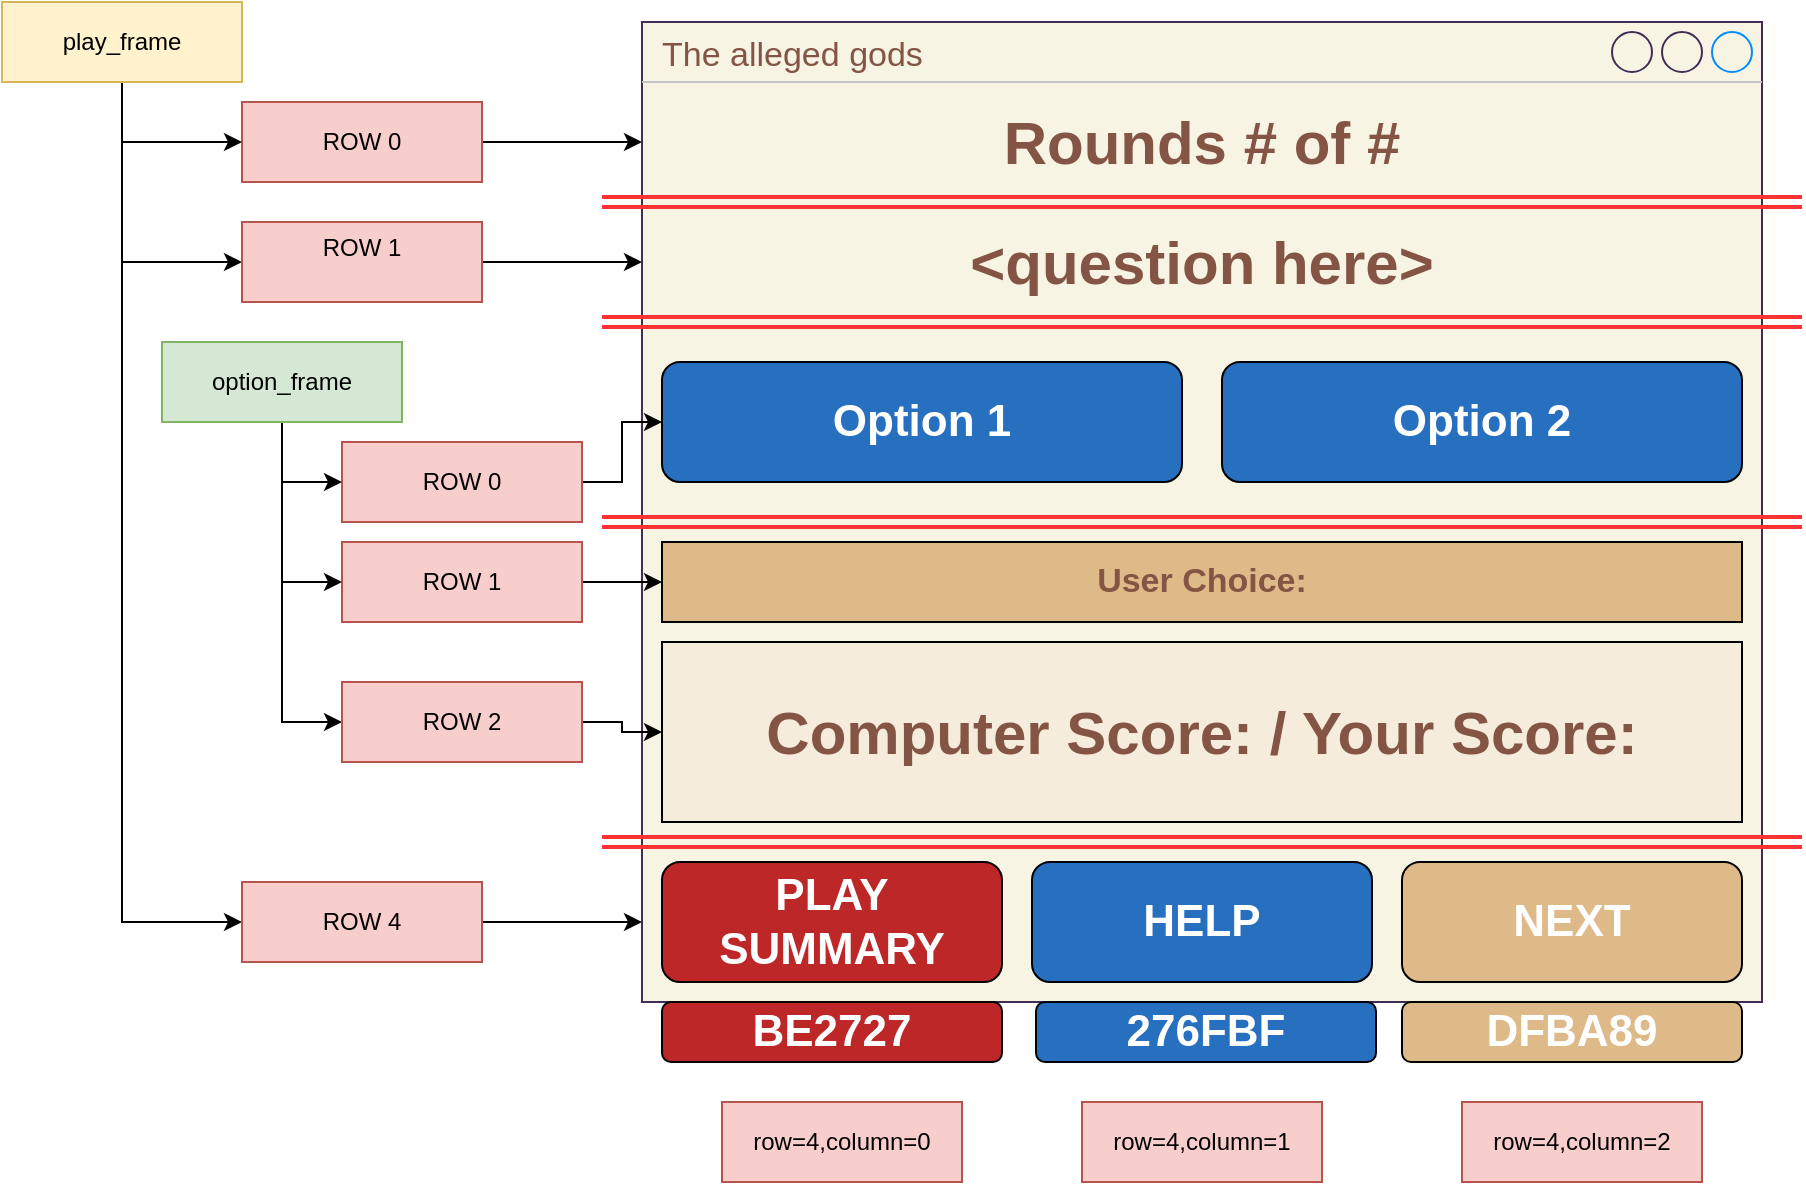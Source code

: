 <mxfile version="24.7.7">
  <diagram name="start GUI" id="iksDxQ5HEGY_t7do6rFN">
    <mxGraphModel dx="1434" dy="738" grid="1" gridSize="10" guides="1" tooltips="1" connect="1" arrows="1" fold="1" page="1" pageScale="1" pageWidth="850" pageHeight="1100" math="0" shadow="0">
      <root>
        <mxCell id="0" />
        <mxCell id="1" style="locked=1;" parent="0" />
        <mxCell id="JEiM4xDWkNpShPy7EBwu-5" value="&lt;font color=&quot;#845444&quot;&gt;The alleged gods&lt;/font&gt;" style="strokeWidth=1;shadow=0;dashed=0;align=center;html=1;shape=mxgraph.mockup.containers.window;align=left;verticalAlign=top;spacingLeft=8;strokeColor2=#008cff;strokeColor3=#c4c4c4;fontColor=#ffffff;mainText=;fontSize=17;labelBackgroundColor=none;whiteSpace=wrap;fillColor=#F8F4E4;strokeColor=#432D57;" parent="1" vertex="1">
          <mxGeometry x="400" y="70" width="560" height="490" as="geometry" />
        </mxCell>
        <mxCell id="JEiM4xDWkNpShPy7EBwu-6" value="Untitled Layer" style="" parent="0" />
        <mxCell id="JEiM4xDWkNpShPy7EBwu-8" value="" style="endArrow=none;html=1;rounded=0;strokeColor=#FF3333;shape=link;strokeWidth=2;" parent="JEiM4xDWkNpShPy7EBwu-6" edge="1">
          <mxGeometry width="50" height="50" relative="1" as="geometry">
            <mxPoint x="380" y="220" as="sourcePoint" />
            <mxPoint x="980" y="220" as="targetPoint" />
          </mxGeometry>
        </mxCell>
        <mxCell id="JEiM4xDWkNpShPy7EBwu-9" value="" style="endArrow=none;html=1;rounded=0;strokeColor=#FF3333;shape=link;strokeWidth=2;" parent="JEiM4xDWkNpShPy7EBwu-6" edge="1">
          <mxGeometry width="50" height="50" relative="1" as="geometry">
            <mxPoint x="380" y="480" as="sourcePoint" />
            <mxPoint x="980" y="480" as="targetPoint" />
          </mxGeometry>
        </mxCell>
        <mxCell id="brKPZrXSi54EyfQTI8ei-2" value="" style="endArrow=none;html=1;rounded=0;strokeColor=#FF3333;shape=link;strokeWidth=2;" parent="JEiM4xDWkNpShPy7EBwu-6" edge="1">
          <mxGeometry width="50" height="50" relative="1" as="geometry">
            <mxPoint x="380" y="160" as="sourcePoint" />
            <mxPoint x="980" y="160" as="targetPoint" />
          </mxGeometry>
        </mxCell>
        <mxCell id="brKPZrXSi54EyfQTI8ei-6" value="" style="endArrow=none;html=1;rounded=0;strokeColor=#FF3333;shape=link;strokeWidth=2;" parent="JEiM4xDWkNpShPy7EBwu-6" edge="1">
          <mxGeometry width="50" height="50" relative="1" as="geometry">
            <mxPoint x="380" y="320" as="sourcePoint" />
            <mxPoint x="980" y="320" as="targetPoint" />
          </mxGeometry>
        </mxCell>
        <mxCell id="iSBlDA8Mxaq1-SkoRNaC-2" value="&lt;b style=&quot;font-size: 17px;&quot;&gt;&lt;font color=&quot;#845444&quot; style=&quot;font-size: 17px;&quot;&gt;User Choice:&lt;/font&gt;&lt;/b&gt;" style="rounded=0;whiteSpace=wrap;html=1;fillColor=#DFBA89;fontColor=#ffffff;fontSize=17;" vertex="1" parent="JEiM4xDWkNpShPy7EBwu-6">
          <mxGeometry x="410" y="330" width="540" height="40" as="geometry" />
        </mxCell>
        <mxCell id="iSBlDA8Mxaq1-SkoRNaC-4" value="&lt;b&gt;&lt;font style=&quot;font-size: 30px;&quot; color=&quot;#845444&quot;&gt;Computer Score: / Your Score:&lt;/font&gt;&lt;/b&gt;" style="rounded=0;whiteSpace=wrap;html=1;fillColor=#F6ECDB;fontColor=#ffffff;" vertex="1" parent="JEiM4xDWkNpShPy7EBwu-6">
          <mxGeometry x="410" y="380" width="540" height="90" as="geometry" />
        </mxCell>
        <mxCell id="iSBlDA8Mxaq1-SkoRNaC-18" style="edgeStyle=orthogonalEdgeStyle;rounded=0;orthogonalLoop=1;jettySize=auto;html=1;exitX=1;exitY=0.5;exitDx=0;exitDy=0;entryX=0;entryY=0.5;entryDx=0;entryDy=0;" edge="1" parent="JEiM4xDWkNpShPy7EBwu-6" source="iSBlDA8Mxaq1-SkoRNaC-5" target="iSBlDA8Mxaq1-SkoRNaC-4">
          <mxGeometry relative="1" as="geometry" />
        </mxCell>
        <mxCell id="iSBlDA8Mxaq1-SkoRNaC-19" style="edgeStyle=orthogonalEdgeStyle;rounded=0;orthogonalLoop=1;jettySize=auto;html=1;exitX=1;exitY=0.5;exitDx=0;exitDy=0;entryX=0;entryY=0.5;entryDx=0;entryDy=0;" edge="1" parent="JEiM4xDWkNpShPy7EBwu-6" source="pC1RuJ3U9QiAjzZkFF1L-12" target="iSBlDA8Mxaq1-SkoRNaC-2">
          <mxGeometry relative="1" as="geometry" />
        </mxCell>
        <mxCell id="iSBlDA8Mxaq1-SkoRNaC-20" style="edgeStyle=orthogonalEdgeStyle;rounded=0;orthogonalLoop=1;jettySize=auto;html=1;exitX=1;exitY=0.5;exitDx=0;exitDy=0;entryX=0;entryY=0.5;entryDx=0;entryDy=0;" edge="1" parent="JEiM4xDWkNpShPy7EBwu-6" source="pC1RuJ3U9QiAjzZkFF1L-11" target="brKPZrXSi54EyfQTI8ei-8">
          <mxGeometry relative="1" as="geometry" />
        </mxCell>
        <mxCell id="XhFEnANj9DKwVtLJGlU8-2" value="Untitled Layer" style="" parent="0" />
        <mxCell id="brKPZrXSi54EyfQTI8ei-1" value="&lt;font color=&quot;#845444&quot;&gt;&lt;span style=&quot;font-size: 30px;&quot;&gt;&lt;b&gt;Rounds # of #&lt;/b&gt;&lt;/span&gt;&lt;/font&gt;" style="text;html=1;align=center;verticalAlign=middle;whiteSpace=wrap;rounded=0;fontColor=#FFFFFF;" parent="XhFEnANj9DKwVtLJGlU8-2" vertex="1">
          <mxGeometry x="410" y="100" width="540" height="60" as="geometry" />
        </mxCell>
        <mxCell id="brKPZrXSi54EyfQTI8ei-3" value="&lt;font color=&quot;#845444&quot;&gt;&lt;span style=&quot;font-size: 30px;&quot;&gt;&lt;b&gt;&amp;lt;question here&amp;gt;&lt;/b&gt;&lt;/span&gt;&lt;/font&gt;" style="text;html=1;align=center;verticalAlign=middle;whiteSpace=wrap;rounded=0;fontColor=#FFFFFF;" parent="XhFEnANj9DKwVtLJGlU8-2" vertex="1">
          <mxGeometry x="410" y="160" width="540" height="60" as="geometry" />
        </mxCell>
        <mxCell id="brKPZrXSi54EyfQTI8ei-8" value="Option 1" style="rounded=1;whiteSpace=wrap;html=1;fillColor=#276FBF;fontColor=#FFFFFF;fontStyle=1;fontSize=22;" parent="XhFEnANj9DKwVtLJGlU8-2" vertex="1">
          <mxGeometry x="410" y="240" width="260" height="60" as="geometry" />
        </mxCell>
        <mxCell id="pC1RuJ3U9QiAjzZkFF1L-2" value="PLAY SUMMARY" style="rounded=1;whiteSpace=wrap;html=1;fillColor=#be2727;fontColor=#FFFFFF;fontStyle=1;fontSize=22;" parent="XhFEnANj9DKwVtLJGlU8-2" vertex="1">
          <mxGeometry x="410" y="490" width="170" height="60" as="geometry" />
        </mxCell>
        <mxCell id="pC1RuJ3U9QiAjzZkFF1L-3" value="HELP" style="rounded=1;whiteSpace=wrap;html=1;fillColor=#276FBF;fontColor=#FFFFFF;fontStyle=1;fontSize=22;" parent="XhFEnANj9DKwVtLJGlU8-2" vertex="1">
          <mxGeometry x="595" y="490" width="170" height="60" as="geometry" />
        </mxCell>
        <mxCell id="pC1RuJ3U9QiAjzZkFF1L-4" value="NEXT" style="rounded=1;whiteSpace=wrap;html=1;fillColor=#DFBA89;fontColor=#FFFFFF;fontStyle=1;fontSize=22;" parent="XhFEnANj9DKwVtLJGlU8-2" vertex="1">
          <mxGeometry x="780" y="490" width="170" height="60" as="geometry" />
        </mxCell>
        <mxCell id="pC1RuJ3U9QiAjzZkFF1L-18" value="BE2727" style="rounded=1;whiteSpace=wrap;html=1;fillColor=#BE2727;fontColor=#FFFFFF;fontStyle=1;fontSize=22;" parent="XhFEnANj9DKwVtLJGlU8-2" vertex="1">
          <mxGeometry x="410" y="560" width="170" height="30" as="geometry" />
        </mxCell>
        <mxCell id="pC1RuJ3U9QiAjzZkFF1L-19" value="276FBF" style="rounded=1;whiteSpace=wrap;html=1;fillColor=#276FBF;fontColor=#FFFFFF;fontStyle=1;fontSize=22;" parent="XhFEnANj9DKwVtLJGlU8-2" vertex="1">
          <mxGeometry x="597" y="560" width="170" height="30" as="geometry" />
        </mxCell>
        <mxCell id="pC1RuJ3U9QiAjzZkFF1L-21" value="DFBA89" style="rounded=1;whiteSpace=wrap;html=1;fillColor=#DFBA89;fontColor=#FFFFFF;fontStyle=1;fontSize=22;" parent="XhFEnANj9DKwVtLJGlU8-2" vertex="1">
          <mxGeometry x="780" y="560" width="170" height="30" as="geometry" />
        </mxCell>
        <mxCell id="iSBlDA8Mxaq1-SkoRNaC-1" value="Option 2" style="rounded=1;whiteSpace=wrap;html=1;fillColor=#276FBF;fontColor=#FFFFFF;fontStyle=1;fontSize=22;" vertex="1" parent="XhFEnANj9DKwVtLJGlU8-2">
          <mxGeometry x="690" y="240" width="260" height="60" as="geometry" />
        </mxCell>
        <mxCell id="XhFEnANj9DKwVtLJGlU8-17" value="Untitled Layer" style="" parent="0" />
        <mxCell id="l0HrfNPzoSizOLaQtWFR-5" value="Untitled Layer" parent="0" />
        <mxCell id="iSBlDA8Mxaq1-SkoRNaC-8" style="edgeStyle=orthogonalEdgeStyle;rounded=0;orthogonalLoop=1;jettySize=auto;html=1;" edge="1" parent="l0HrfNPzoSizOLaQtWFR-5" source="pC1RuJ3U9QiAjzZkFF1L-7">
          <mxGeometry relative="1" as="geometry">
            <mxPoint x="400" y="130" as="targetPoint" />
          </mxGeometry>
        </mxCell>
        <mxCell id="pC1RuJ3U9QiAjzZkFF1L-7" value="ROW 0" style="rounded=0;whiteSpace=wrap;html=1;fillColor=#f8cecc;strokeColor=#b85450;" parent="l0HrfNPzoSizOLaQtWFR-5" vertex="1">
          <mxGeometry x="200" y="110" width="120" height="40" as="geometry" />
        </mxCell>
        <mxCell id="iSBlDA8Mxaq1-SkoRNaC-10" style="edgeStyle=orthogonalEdgeStyle;rounded=0;orthogonalLoop=1;jettySize=auto;html=1;exitX=0.5;exitY=1;exitDx=0;exitDy=0;entryX=0;entryY=0.5;entryDx=0;entryDy=0;" edge="1" parent="l0HrfNPzoSizOLaQtWFR-5" source="pC1RuJ3U9QiAjzZkFF1L-8" target="pC1RuJ3U9QiAjzZkFF1L-7">
          <mxGeometry relative="1" as="geometry" />
        </mxCell>
        <mxCell id="iSBlDA8Mxaq1-SkoRNaC-13" style="edgeStyle=orthogonalEdgeStyle;rounded=0;orthogonalLoop=1;jettySize=auto;html=1;exitX=0.5;exitY=1;exitDx=0;exitDy=0;entryX=0;entryY=0.5;entryDx=0;entryDy=0;" edge="1" parent="l0HrfNPzoSizOLaQtWFR-5" source="pC1RuJ3U9QiAjzZkFF1L-8" target="pC1RuJ3U9QiAjzZkFF1L-10">
          <mxGeometry relative="1" as="geometry" />
        </mxCell>
        <mxCell id="iSBlDA8Mxaq1-SkoRNaC-14" style="edgeStyle=orthogonalEdgeStyle;rounded=0;orthogonalLoop=1;jettySize=auto;html=1;exitX=0.5;exitY=1;exitDx=0;exitDy=0;entryX=0;entryY=0.5;entryDx=0;entryDy=0;" edge="1" parent="l0HrfNPzoSizOLaQtWFR-5" source="pC1RuJ3U9QiAjzZkFF1L-8" target="pC1RuJ3U9QiAjzZkFF1L-13">
          <mxGeometry relative="1" as="geometry" />
        </mxCell>
        <mxCell id="pC1RuJ3U9QiAjzZkFF1L-8" value="play_frame" style="rounded=0;whiteSpace=wrap;html=1;fillColor=#fff2cc;strokeColor=#d6b656;" parent="l0HrfNPzoSizOLaQtWFR-5" vertex="1">
          <mxGeometry x="80" y="60" width="120" height="40" as="geometry" />
        </mxCell>
        <mxCell id="iSBlDA8Mxaq1-SkoRNaC-7" style="edgeStyle=orthogonalEdgeStyle;rounded=0;orthogonalLoop=1;jettySize=auto;html=1;exitX=1;exitY=0.5;exitDx=0;exitDy=0;" edge="1" parent="l0HrfNPzoSizOLaQtWFR-5" source="pC1RuJ3U9QiAjzZkFF1L-10">
          <mxGeometry relative="1" as="geometry">
            <mxPoint x="400" y="190" as="targetPoint" />
          </mxGeometry>
        </mxCell>
        <mxCell id="pC1RuJ3U9QiAjzZkFF1L-10" value="ROW&amp;nbsp;&lt;span style=&quot;background-color: initial;&quot;&gt;1&lt;/span&gt;&lt;div&gt;&lt;div&gt;&lt;br&gt;&lt;/div&gt;&lt;/div&gt;" style="rounded=0;whiteSpace=wrap;html=1;fillColor=#f8cecc;strokeColor=#b85450;" parent="l0HrfNPzoSizOLaQtWFR-5" vertex="1">
          <mxGeometry x="200" y="170" width="120" height="40" as="geometry" />
        </mxCell>
        <mxCell id="pC1RuJ3U9QiAjzZkFF1L-11" value="ROW 0" style="rounded=0;whiteSpace=wrap;html=1;fillColor=#f8cecc;strokeColor=#b85450;" parent="l0HrfNPzoSizOLaQtWFR-5" vertex="1">
          <mxGeometry x="250" y="280" width="120" height="40" as="geometry" />
        </mxCell>
        <mxCell id="pC1RuJ3U9QiAjzZkFF1L-12" value="ROW 1" style="rounded=0;whiteSpace=wrap;html=1;fillColor=#f8cecc;strokeColor=#b85450;" parent="l0HrfNPzoSizOLaQtWFR-5" vertex="1">
          <mxGeometry x="250" y="330" width="120" height="40" as="geometry" />
        </mxCell>
        <mxCell id="iSBlDA8Mxaq1-SkoRNaC-6" style="edgeStyle=orthogonalEdgeStyle;rounded=0;orthogonalLoop=1;jettySize=auto;html=1;exitX=1;exitY=0.5;exitDx=0;exitDy=0;" edge="1" parent="l0HrfNPzoSizOLaQtWFR-5" source="pC1RuJ3U9QiAjzZkFF1L-13">
          <mxGeometry relative="1" as="geometry">
            <mxPoint x="400" y="520" as="targetPoint" />
          </mxGeometry>
        </mxCell>
        <mxCell id="pC1RuJ3U9QiAjzZkFF1L-13" value="ROW 4" style="rounded=0;whiteSpace=wrap;html=1;fillColor=#f8cecc;strokeColor=#b85450;" parent="l0HrfNPzoSizOLaQtWFR-5" vertex="1">
          <mxGeometry x="200" y="500" width="120" height="40" as="geometry" />
        </mxCell>
        <mxCell id="pC1RuJ3U9QiAjzZkFF1L-14" value="row=4,column=0" style="rounded=0;whiteSpace=wrap;html=1;fillColor=#f8cecc;strokeColor=#b85450;" parent="l0HrfNPzoSizOLaQtWFR-5" vertex="1">
          <mxGeometry x="440" y="610" width="120" height="40" as="geometry" />
        </mxCell>
        <mxCell id="pC1RuJ3U9QiAjzZkFF1L-15" value="row=4,column=2" style="rounded=0;whiteSpace=wrap;html=1;fillColor=#f8cecc;strokeColor=#b85450;" parent="l0HrfNPzoSizOLaQtWFR-5" vertex="1">
          <mxGeometry x="810" y="610" width="120" height="40" as="geometry" />
        </mxCell>
        <mxCell id="pC1RuJ3U9QiAjzZkFF1L-16" value="row=4,column=1" style="rounded=0;whiteSpace=wrap;html=1;fillColor=#f8cecc;strokeColor=#b85450;" parent="l0HrfNPzoSizOLaQtWFR-5" vertex="1">
          <mxGeometry x="620" y="610" width="120" height="40" as="geometry" />
        </mxCell>
        <mxCell id="pC1RuJ3U9QiAjzZkFF1L-17" style="edgeStyle=orthogonalEdgeStyle;rounded=0;orthogonalLoop=1;jettySize=auto;html=1;exitX=0.5;exitY=1;exitDx=0;exitDy=0;" parent="l0HrfNPzoSizOLaQtWFR-5" source="pC1RuJ3U9QiAjzZkFF1L-14" target="pC1RuJ3U9QiAjzZkFF1L-14" edge="1">
          <mxGeometry relative="1" as="geometry" />
        </mxCell>
        <mxCell id="iSBlDA8Mxaq1-SkoRNaC-12" style="edgeStyle=orthogonalEdgeStyle;rounded=0;orthogonalLoop=1;jettySize=auto;html=1;exitX=0.5;exitY=1;exitDx=0;exitDy=0;entryX=0;entryY=0.5;entryDx=0;entryDy=0;" edge="1" parent="l0HrfNPzoSizOLaQtWFR-5" source="iSBlDA8Mxaq1-SkoRNaC-3" target="pC1RuJ3U9QiAjzZkFF1L-12">
          <mxGeometry relative="1" as="geometry" />
        </mxCell>
        <mxCell id="iSBlDA8Mxaq1-SkoRNaC-15" style="edgeStyle=orthogonalEdgeStyle;rounded=0;orthogonalLoop=1;jettySize=auto;html=1;exitX=0.5;exitY=1;exitDx=0;exitDy=0;entryX=0;entryY=0.5;entryDx=0;entryDy=0;" edge="1" parent="l0HrfNPzoSizOLaQtWFR-5" source="iSBlDA8Mxaq1-SkoRNaC-3" target="iSBlDA8Mxaq1-SkoRNaC-5">
          <mxGeometry relative="1" as="geometry" />
        </mxCell>
        <mxCell id="iSBlDA8Mxaq1-SkoRNaC-16" style="edgeStyle=orthogonalEdgeStyle;rounded=0;orthogonalLoop=1;jettySize=auto;html=1;exitX=0.5;exitY=1;exitDx=0;exitDy=0;entryX=0;entryY=0.5;entryDx=0;entryDy=0;" edge="1" parent="l0HrfNPzoSizOLaQtWFR-5" source="iSBlDA8Mxaq1-SkoRNaC-3" target="pC1RuJ3U9QiAjzZkFF1L-11">
          <mxGeometry relative="1" as="geometry" />
        </mxCell>
        <mxCell id="iSBlDA8Mxaq1-SkoRNaC-3" value="option_frame" style="rounded=0;whiteSpace=wrap;html=1;fillColor=#d5e8d4;strokeColor=#82b366;" vertex="1" parent="l0HrfNPzoSizOLaQtWFR-5">
          <mxGeometry x="160" y="230" width="120" height="40" as="geometry" />
        </mxCell>
        <mxCell id="iSBlDA8Mxaq1-SkoRNaC-5" value="ROW 2" style="rounded=0;whiteSpace=wrap;html=1;fillColor=#f8cecc;strokeColor=#b85450;" vertex="1" parent="l0HrfNPzoSizOLaQtWFR-5">
          <mxGeometry x="250" y="400" width="120" height="40" as="geometry" />
        </mxCell>
      </root>
    </mxGraphModel>
  </diagram>
</mxfile>
